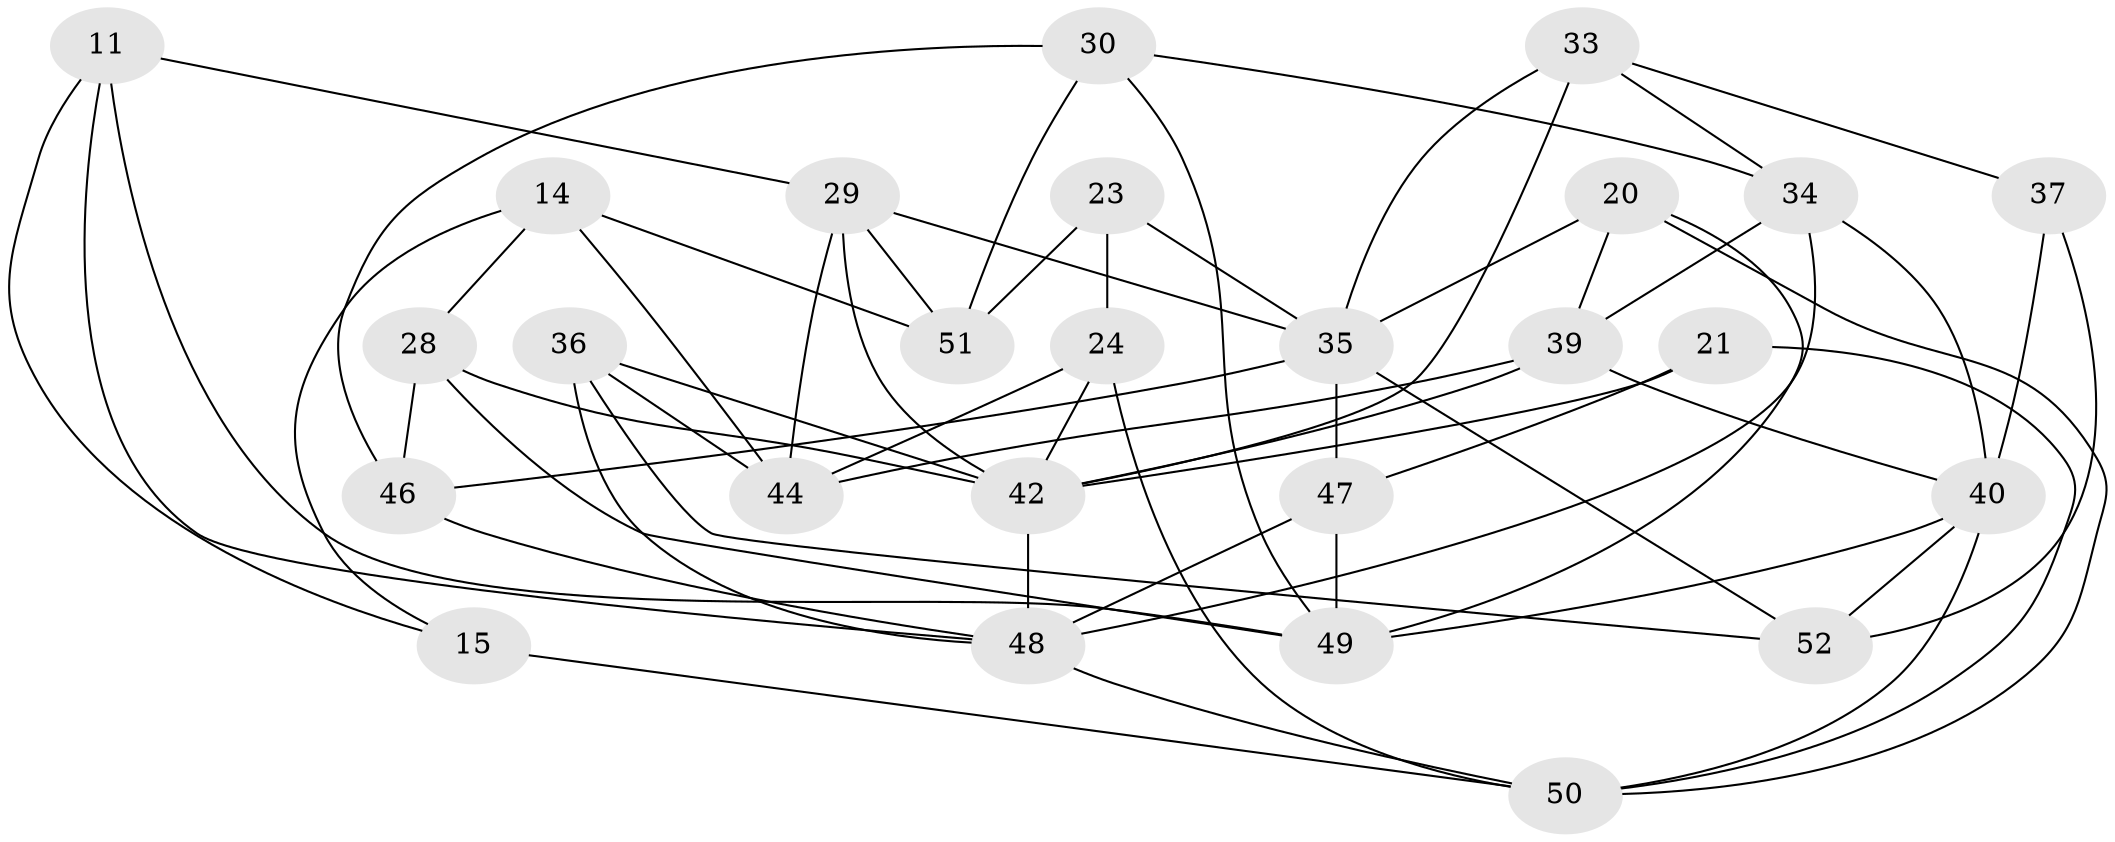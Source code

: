 // original degree distribution, {4: 1.0}
// Generated by graph-tools (version 1.1) at 2025/58/03/09/25 04:58:28]
// undirected, 26 vertices, 60 edges
graph export_dot {
graph [start="1"]
  node [color=gray90,style=filled];
  11;
  14;
  15;
  20;
  21;
  23;
  24 [super="+16"];
  28;
  29 [super="+17"];
  30;
  33 [super="+8"];
  34 [super="+31"];
  35 [super="+18+19"];
  36 [super="+22"];
  37;
  39 [super="+13"];
  40 [super="+12"];
  42 [super="+9+26"];
  44 [super="+43"];
  46;
  47 [super="+32+25"];
  48 [super="+2+27+7"];
  49 [super="+45"];
  50 [super="+1+38"];
  51;
  52;
  11 -- 15;
  11 -- 48;
  11 -- 29;
  11 -- 49;
  14 -- 15;
  14 -- 44;
  14 -- 51;
  14 -- 28;
  15 -- 50 [weight=2];
  20 -- 35;
  20 -- 49;
  20 -- 39;
  20 -- 50;
  21 -- 47;
  21 -- 50 [weight=2];
  21 -- 42;
  23 -- 24 [weight=2];
  23 -- 51;
  23 -- 35;
  24 -- 50;
  24 -- 42 [weight=2];
  24 -- 44;
  28 -- 46;
  28 -- 42;
  28 -- 49;
  29 -- 51;
  29 -- 42 [weight=2];
  29 -- 44 [weight=2];
  29 -- 35 [weight=2];
  30 -- 51;
  30 -- 46;
  30 -- 34;
  30 -- 49;
  33 -- 37 [weight=2];
  33 -- 35 [weight=2];
  33 -- 42;
  33 -- 34;
  34 -- 40;
  34 -- 48 [weight=2];
  34 -- 39;
  35 -- 47 [weight=2];
  35 -- 52;
  35 -- 46;
  36 -- 48;
  36 -- 42 [weight=2];
  36 -- 52;
  36 -- 44 [weight=2];
  37 -- 52;
  37 -- 40;
  39 -- 44 [weight=2];
  39 -- 42;
  39 -- 40;
  40 -- 52;
  40 -- 50;
  40 -- 49;
  42 -- 48 [weight=2];
  46 -- 48;
  47 -- 48 [weight=2];
  47 -- 49 [weight=3];
  48 -- 50;
}
